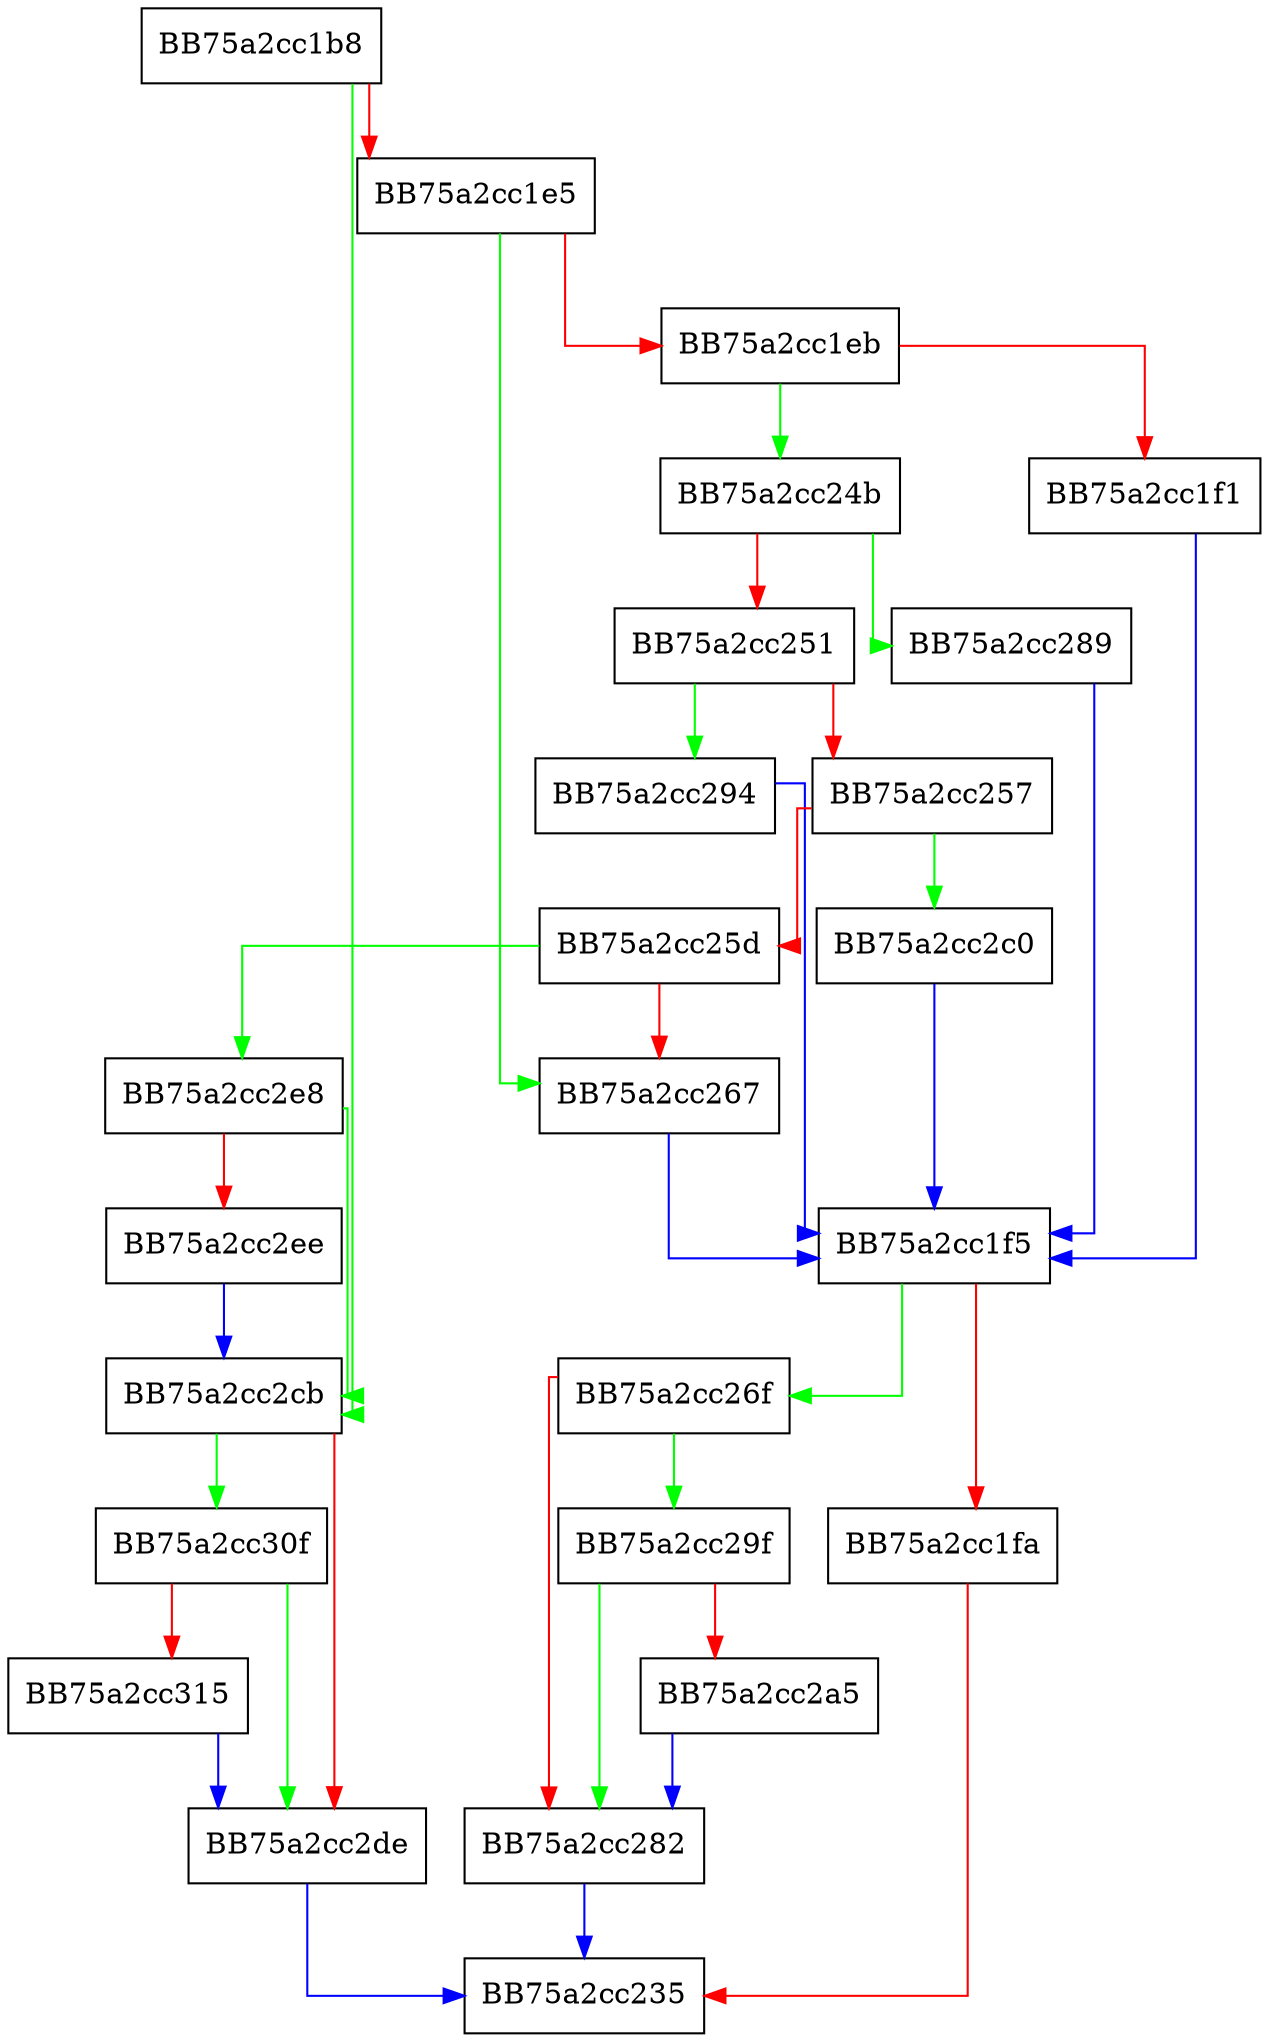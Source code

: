 digraph ReadHash {
  node [shape="box"];
  graph [splines=ortho];
  BB75a2cc1b8 -> BB75a2cc2cb [color="green"];
  BB75a2cc1b8 -> BB75a2cc1e5 [color="red"];
  BB75a2cc1e5 -> BB75a2cc267 [color="green"];
  BB75a2cc1e5 -> BB75a2cc1eb [color="red"];
  BB75a2cc1eb -> BB75a2cc24b [color="green"];
  BB75a2cc1eb -> BB75a2cc1f1 [color="red"];
  BB75a2cc1f1 -> BB75a2cc1f5 [color="blue"];
  BB75a2cc1f5 -> BB75a2cc26f [color="green"];
  BB75a2cc1f5 -> BB75a2cc1fa [color="red"];
  BB75a2cc1fa -> BB75a2cc235 [color="red"];
  BB75a2cc24b -> BB75a2cc289 [color="green"];
  BB75a2cc24b -> BB75a2cc251 [color="red"];
  BB75a2cc251 -> BB75a2cc294 [color="green"];
  BB75a2cc251 -> BB75a2cc257 [color="red"];
  BB75a2cc257 -> BB75a2cc2c0 [color="green"];
  BB75a2cc257 -> BB75a2cc25d [color="red"];
  BB75a2cc25d -> BB75a2cc2e8 [color="green"];
  BB75a2cc25d -> BB75a2cc267 [color="red"];
  BB75a2cc267 -> BB75a2cc1f5 [color="blue"];
  BB75a2cc26f -> BB75a2cc29f [color="green"];
  BB75a2cc26f -> BB75a2cc282 [color="red"];
  BB75a2cc282 -> BB75a2cc235 [color="blue"];
  BB75a2cc289 -> BB75a2cc1f5 [color="blue"];
  BB75a2cc294 -> BB75a2cc1f5 [color="blue"];
  BB75a2cc29f -> BB75a2cc282 [color="green"];
  BB75a2cc29f -> BB75a2cc2a5 [color="red"];
  BB75a2cc2a5 -> BB75a2cc282 [color="blue"];
  BB75a2cc2c0 -> BB75a2cc1f5 [color="blue"];
  BB75a2cc2cb -> BB75a2cc30f [color="green"];
  BB75a2cc2cb -> BB75a2cc2de [color="red"];
  BB75a2cc2de -> BB75a2cc235 [color="blue"];
  BB75a2cc2e8 -> BB75a2cc2cb [color="green"];
  BB75a2cc2e8 -> BB75a2cc2ee [color="red"];
  BB75a2cc2ee -> BB75a2cc2cb [color="blue"];
  BB75a2cc30f -> BB75a2cc2de [color="green"];
  BB75a2cc30f -> BB75a2cc315 [color="red"];
  BB75a2cc315 -> BB75a2cc2de [color="blue"];
}